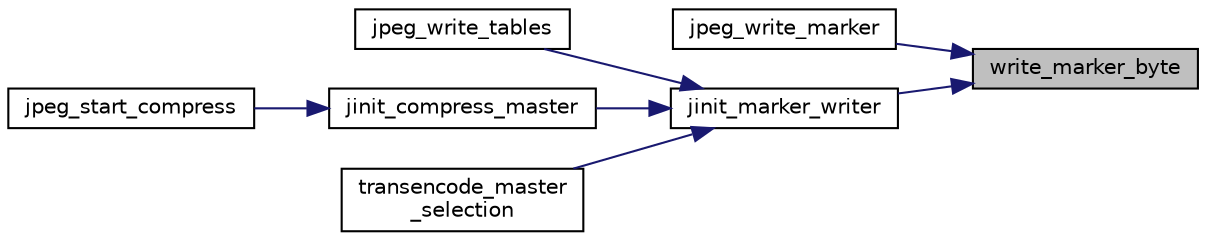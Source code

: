 digraph "write_marker_byte"
{
 // LATEX_PDF_SIZE
  bgcolor="transparent";
  edge [fontname="Helvetica",fontsize="10",labelfontname="Helvetica",labelfontsize="10"];
  node [fontname="Helvetica",fontsize="10",shape=record];
  rankdir="RL";
  Node249 [label="write_marker_byte",height=0.2,width=0.4,color="black", fillcolor="grey75", style="filled", fontcolor="black",tooltip=" "];
  Node249 -> Node250 [dir="back",color="midnightblue",fontsize="10",style="solid",fontname="Helvetica"];
  Node250 [label="jpeg_write_marker",height=0.2,width=0.4,color="black",URL="$jcapimin_8c.html#ad88dab6da14e2bafe13ab4977e5ff9bc",tooltip=" "];
  Node249 -> Node251 [dir="back",color="midnightblue",fontsize="10",style="solid",fontname="Helvetica"];
  Node251 [label="jinit_marker_writer",height=0.2,width=0.4,color="black",URL="$jcmarker_8c.html#aa9195332f50b4cc182fa49c24abf9e22",tooltip=" "];
  Node251 -> Node252 [dir="back",color="midnightblue",fontsize="10",style="solid",fontname="Helvetica"];
  Node252 [label="jpeg_write_tables",height=0.2,width=0.4,color="black",URL="$jcapimin_8c.html#ad476429912a2ceb2f1606326fbbb64f2",tooltip=" "];
  Node251 -> Node253 [dir="back",color="midnightblue",fontsize="10",style="solid",fontname="Helvetica"];
  Node253 [label="jinit_compress_master",height=0.2,width=0.4,color="black",URL="$jcinit_8c.html#a9b434908559c6849283fcac944250b3b",tooltip=" "];
  Node253 -> Node254 [dir="back",color="midnightblue",fontsize="10",style="solid",fontname="Helvetica"];
  Node254 [label="jpeg_start_compress",height=0.2,width=0.4,color="black",URL="$jcapistd_8c.html#aacff7627af44bc9457601ba15577162d",tooltip=" "];
  Node251 -> Node255 [dir="back",color="midnightblue",fontsize="10",style="solid",fontname="Helvetica"];
  Node255 [label="transencode_master\l_selection",height=0.2,width=0.4,color="black",URL="$jctrans_8c.html#ae87fac6bd08f4b513d2f7f5629586733",tooltip=" "];
}
